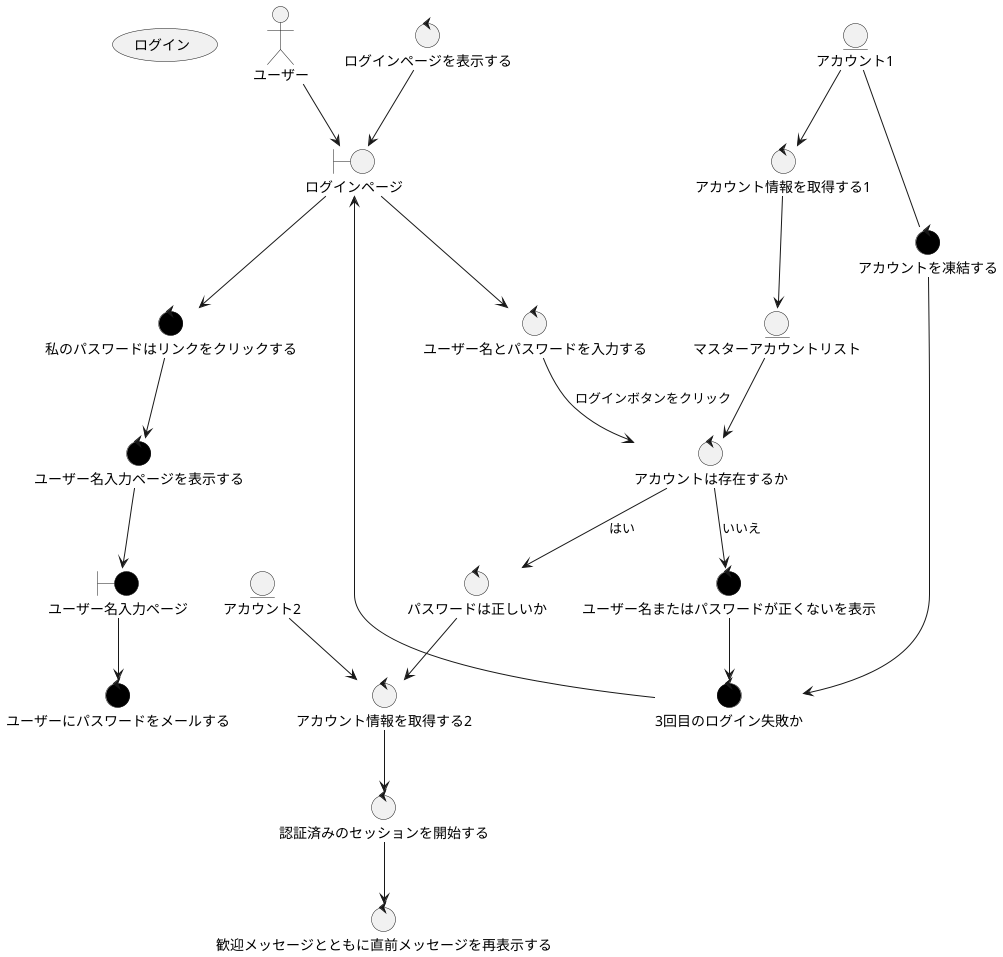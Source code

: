 @startuml

usecase ログイン

actor ユーザー
boundary ログインページ
boundary #black ユーザー名入力ページ
control ログインページを表示する
control ユーザー名とパスワードを入力する
control アカウントは存在するか
control パスワードは正しいか
control #black ユーザー名またはパスワードが正くないを表示
control #black 3回目のログイン失敗か
control #black アカウントを凍結する
control #black 私のパスワードはリンクをクリックする
control #black ユーザー名入力ページを表示する
control #black ユーザーにパスワードをメールする
control アカウント情報を取得する1
control アカウント情報を取得する2
control 認証済みのセッションを開始する
control 歓迎メッセージとともに直前メッセージを再表示する
entity マスターアカウントリスト
entity アカウント1
entity アカウント2

ログインページを表示する --> ログインページ
ユーザー --> ログインページ
ログインページ --> ユーザー名とパスワードを入力する
ユーザー名とパスワードを入力する --> アカウントは存在するか : ログインボタンをクリック
アカウントは存在するか --> パスワードは正しいか : はい

パスワードは正しいか --> アカウント情報を取得する2
アカウント2 --> アカウント情報を取得する2
アカウント情報を取得する2 --> 認証済みのセッションを開始する
認証済みのセッションを開始する --> 歓迎メッセージとともに直前メッセージを再表示する

アカウントは存在するか --> ユーザー名またはパスワードが正くないを表示 : いいえ
アカウント1 --> アカウント情報を取得する1
アカウント情報を取得する1 --> マスターアカウントリスト
マスターアカウントリスト --> アカウントは存在するか

ユーザー名またはパスワードが正くないを表示 --> 3回目のログイン失敗か
アカウント1 -- アカウントを凍結する
アカウントを凍結する --> 3回目のログイン失敗か
3回目のログイン失敗か --> ログインページ

ログインページ --> 私のパスワードはリンクをクリックする
私のパスワードはリンクをクリックする --> ユーザー名入力ページを表示する
ユーザー名入力ページを表示する --> ユーザー名入力ページ
ユーザー名入力ページ --> ユーザーにパスワードをメールする

@enduml